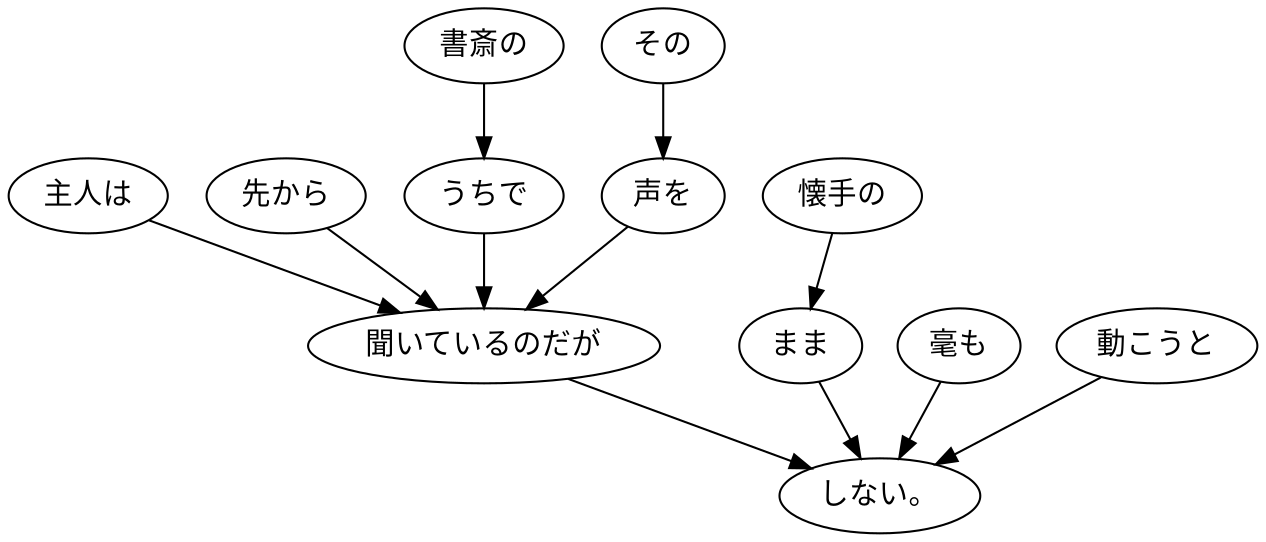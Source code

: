 digraph graph5850 {
	node0 [label="主人は"];
	node1 [label="先から"];
	node2 [label="書斎の"];
	node3 [label="うちで"];
	node4 [label="その"];
	node5 [label="声を"];
	node6 [label="聞いているのだが"];
	node7 [label="懐手の"];
	node8 [label="まま"];
	node9 [label="毫も"];
	node10 [label="動こうと"];
	node11 [label="しない。"];
	node0 -> node6;
	node1 -> node6;
	node2 -> node3;
	node3 -> node6;
	node4 -> node5;
	node5 -> node6;
	node6 -> node11;
	node7 -> node8;
	node8 -> node11;
	node9 -> node11;
	node10 -> node11;
}
